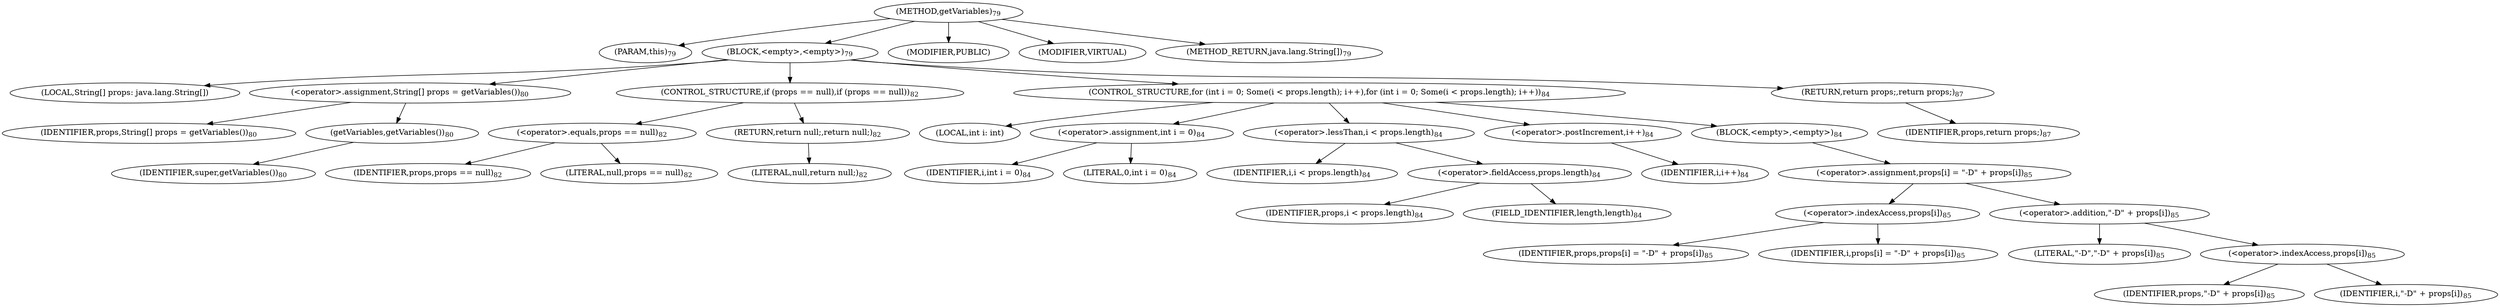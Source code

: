 digraph "getVariables" {  
"61" [label = <(METHOD,getVariables)<SUB>79</SUB>> ]
"62" [label = <(PARAM,this)<SUB>79</SUB>> ]
"63" [label = <(BLOCK,&lt;empty&gt;,&lt;empty&gt;)<SUB>79</SUB>> ]
"64" [label = <(LOCAL,String[] props: java.lang.String[])> ]
"65" [label = <(&lt;operator&gt;.assignment,String[] props = getVariables())<SUB>80</SUB>> ]
"66" [label = <(IDENTIFIER,props,String[] props = getVariables())<SUB>80</SUB>> ]
"67" [label = <(getVariables,getVariables())<SUB>80</SUB>> ]
"68" [label = <(IDENTIFIER,super,getVariables())<SUB>80</SUB>> ]
"69" [label = <(CONTROL_STRUCTURE,if (props == null),if (props == null))<SUB>82</SUB>> ]
"70" [label = <(&lt;operator&gt;.equals,props == null)<SUB>82</SUB>> ]
"71" [label = <(IDENTIFIER,props,props == null)<SUB>82</SUB>> ]
"72" [label = <(LITERAL,null,props == null)<SUB>82</SUB>> ]
"73" [label = <(RETURN,return null;,return null;)<SUB>82</SUB>> ]
"74" [label = <(LITERAL,null,return null;)<SUB>82</SUB>> ]
"75" [label = <(CONTROL_STRUCTURE,for (int i = 0; Some(i &lt; props.length); i++),for (int i = 0; Some(i &lt; props.length); i++))<SUB>84</SUB>> ]
"76" [label = <(LOCAL,int i: int)> ]
"77" [label = <(&lt;operator&gt;.assignment,int i = 0)<SUB>84</SUB>> ]
"78" [label = <(IDENTIFIER,i,int i = 0)<SUB>84</SUB>> ]
"79" [label = <(LITERAL,0,int i = 0)<SUB>84</SUB>> ]
"80" [label = <(&lt;operator&gt;.lessThan,i &lt; props.length)<SUB>84</SUB>> ]
"81" [label = <(IDENTIFIER,i,i &lt; props.length)<SUB>84</SUB>> ]
"82" [label = <(&lt;operator&gt;.fieldAccess,props.length)<SUB>84</SUB>> ]
"83" [label = <(IDENTIFIER,props,i &lt; props.length)<SUB>84</SUB>> ]
"84" [label = <(FIELD_IDENTIFIER,length,length)<SUB>84</SUB>> ]
"85" [label = <(&lt;operator&gt;.postIncrement,i++)<SUB>84</SUB>> ]
"86" [label = <(IDENTIFIER,i,i++)<SUB>84</SUB>> ]
"87" [label = <(BLOCK,&lt;empty&gt;,&lt;empty&gt;)<SUB>84</SUB>> ]
"88" [label = <(&lt;operator&gt;.assignment,props[i] = &quot;-D&quot; + props[i])<SUB>85</SUB>> ]
"89" [label = <(&lt;operator&gt;.indexAccess,props[i])<SUB>85</SUB>> ]
"90" [label = <(IDENTIFIER,props,props[i] = &quot;-D&quot; + props[i])<SUB>85</SUB>> ]
"91" [label = <(IDENTIFIER,i,props[i] = &quot;-D&quot; + props[i])<SUB>85</SUB>> ]
"92" [label = <(&lt;operator&gt;.addition,&quot;-D&quot; + props[i])<SUB>85</SUB>> ]
"93" [label = <(LITERAL,&quot;-D&quot;,&quot;-D&quot; + props[i])<SUB>85</SUB>> ]
"94" [label = <(&lt;operator&gt;.indexAccess,props[i])<SUB>85</SUB>> ]
"95" [label = <(IDENTIFIER,props,&quot;-D&quot; + props[i])<SUB>85</SUB>> ]
"96" [label = <(IDENTIFIER,i,&quot;-D&quot; + props[i])<SUB>85</SUB>> ]
"97" [label = <(RETURN,return props;,return props;)<SUB>87</SUB>> ]
"98" [label = <(IDENTIFIER,props,return props;)<SUB>87</SUB>> ]
"99" [label = <(MODIFIER,PUBLIC)> ]
"100" [label = <(MODIFIER,VIRTUAL)> ]
"101" [label = <(METHOD_RETURN,java.lang.String[])<SUB>79</SUB>> ]
  "61" -> "62" 
  "61" -> "63" 
  "61" -> "99" 
  "61" -> "100" 
  "61" -> "101" 
  "63" -> "64" 
  "63" -> "65" 
  "63" -> "69" 
  "63" -> "75" 
  "63" -> "97" 
  "65" -> "66" 
  "65" -> "67" 
  "67" -> "68" 
  "69" -> "70" 
  "69" -> "73" 
  "70" -> "71" 
  "70" -> "72" 
  "73" -> "74" 
  "75" -> "76" 
  "75" -> "77" 
  "75" -> "80" 
  "75" -> "85" 
  "75" -> "87" 
  "77" -> "78" 
  "77" -> "79" 
  "80" -> "81" 
  "80" -> "82" 
  "82" -> "83" 
  "82" -> "84" 
  "85" -> "86" 
  "87" -> "88" 
  "88" -> "89" 
  "88" -> "92" 
  "89" -> "90" 
  "89" -> "91" 
  "92" -> "93" 
  "92" -> "94" 
  "94" -> "95" 
  "94" -> "96" 
  "97" -> "98" 
}
